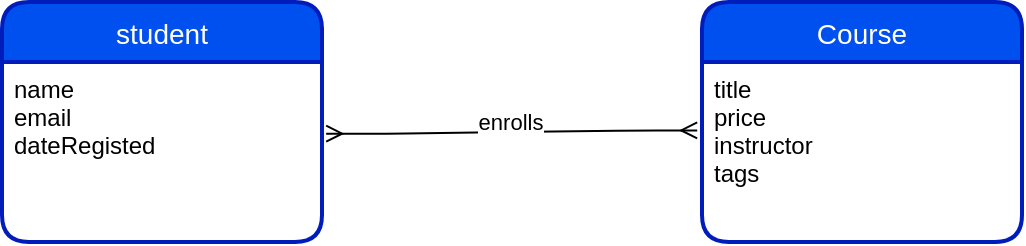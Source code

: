 <mxfile version="14.7.6" type="github"><diagram id="AUfz9sJ-i7cBzn3_MVvI" name="Page-1"><mxGraphModel dx="1038" dy="574" grid="1" gridSize="10" guides="1" tooltips="1" connect="1" arrows="1" fold="1" page="1" pageScale="1" pageWidth="827" pageHeight="1169" math="0" shadow="0"><root><mxCell id="0"/><mxCell id="1" parent="0"/><mxCell id="SG8uifC5HfH_xVNkbZvD-1" value="student" style="swimlane;childLayout=stackLayout;horizontal=1;startSize=30;horizontalStack=0;rounded=1;fontSize=14;fontStyle=0;strokeWidth=2;resizeParent=0;resizeLast=1;shadow=0;dashed=0;align=center;fillColor=#0050ef;strokeColor=#001DBC;fontColor=#ffffff;" vertex="1" parent="1"><mxGeometry x="120" y="50" width="160" height="120" as="geometry"/></mxCell><mxCell id="SG8uifC5HfH_xVNkbZvD-2" value="name&#10;email&#10;dateRegisted" style="align=left;strokeColor=none;fillColor=none;spacingLeft=4;fontSize=12;verticalAlign=top;resizable=0;rotatable=0;part=1;" vertex="1" parent="SG8uifC5HfH_xVNkbZvD-1"><mxGeometry y="30" width="160" height="90" as="geometry"/></mxCell><mxCell id="SG8uifC5HfH_xVNkbZvD-9" value="Course" style="swimlane;childLayout=stackLayout;horizontal=1;startSize=30;horizontalStack=0;rounded=1;fontSize=14;fontStyle=0;strokeWidth=2;resizeParent=0;resizeLast=1;shadow=0;dashed=0;align=center;fillColor=#0050ef;strokeColor=#001DBC;fontColor=#ffffff;" vertex="1" parent="1"><mxGeometry x="470" y="50" width="160" height="120" as="geometry"/></mxCell><mxCell id="SG8uifC5HfH_xVNkbZvD-10" value="title&#10;price&#10;instructor&#10;tags" style="align=left;strokeColor=none;fillColor=none;spacingLeft=4;fontSize=12;verticalAlign=top;resizable=0;rotatable=0;part=1;" vertex="1" parent="SG8uifC5HfH_xVNkbZvD-9"><mxGeometry y="30" width="160" height="90" as="geometry"/></mxCell><mxCell id="SG8uifC5HfH_xVNkbZvD-11" value="" style="edgeStyle=entityRelationEdgeStyle;fontSize=12;html=1;endArrow=ERmany;startArrow=ERmany;entryX=-0.015;entryY=0.38;entryDx=0;entryDy=0;entryPerimeter=0;exitX=1.013;exitY=0.398;exitDx=0;exitDy=0;exitPerimeter=0;" edge="1" parent="1" source="SG8uifC5HfH_xVNkbZvD-2" target="SG8uifC5HfH_xVNkbZvD-10"><mxGeometry width="100" height="100" relative="1" as="geometry"><mxPoint x="250" y="210" as="sourcePoint"/><mxPoint x="350" y="110" as="targetPoint"/></mxGeometry></mxCell><mxCell id="SG8uifC5HfH_xVNkbZvD-16" value="enrolls" style="edgeLabel;html=1;align=center;verticalAlign=middle;resizable=0;points=[];rotation=0;" vertex="1" connectable="0" parent="SG8uifC5HfH_xVNkbZvD-11"><mxGeometry x="-0.011" y="-1" relative="1" as="geometry"><mxPoint y="-6" as="offset"/></mxGeometry></mxCell></root></mxGraphModel></diagram></mxfile>